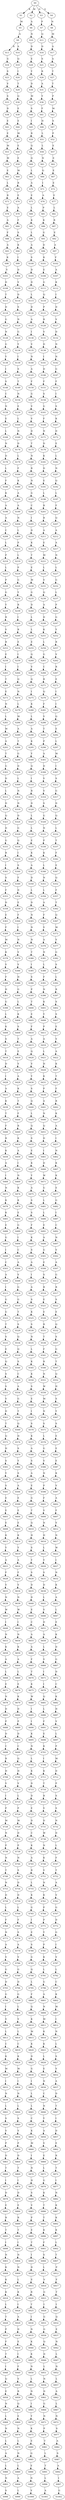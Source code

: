 strict digraph  {
	S0 -> S1 [ label = K ];
	S0 -> S2 [ label = M ];
	S0 -> S3 [ label = D ];
	S0 -> S4 [ label = S ];
	S1 -> S5 [ label = M ];
	S2 -> S6 [ label = A ];
	S3 -> S7 [ label = P ];
	S4 -> S8 [ label = N ];
	S5 -> S9 [ label = A ];
	S6 -> S10 [ label = N ];
	S7 -> S11 [ label = Q ];
	S8 -> S12 [ label = M ];
	S9 -> S13 [ label = R ];
	S9 -> S14 [ label = A ];
	S10 -> S15 [ label = D ];
	S11 -> S16 [ label = D ];
	S12 -> S17 [ label = A ];
	S13 -> S18 [ label = G ];
	S14 -> S19 [ label = Q ];
	S15 -> S20 [ label = E ];
	S16 -> S21 [ label = S ];
	S17 -> S22 [ label = A ];
	S18 -> S23 [ label = S ];
	S19 -> S24 [ label = I ];
	S20 -> S25 [ label = Y ];
	S21 -> S26 [ label = R ];
	S22 -> S27 [ label = T ];
	S23 -> S28 [ label = V ];
	S24 -> S29 [ label = T ];
	S25 -> S30 [ label = D ];
	S26 -> S31 [ label = A ];
	S27 -> S32 [ label = T ];
	S28 -> S33 [ label = S ];
	S29 -> S34 [ label = Q ];
	S30 -> S35 [ label = M ];
	S31 -> S36 [ label = Y ];
	S32 -> S37 [ label = P ];
	S33 -> S38 [ label = D ];
	S34 -> S39 [ label = E ];
	S35 -> S40 [ label = S ];
	S36 -> S41 [ label = F ];
	S37 -> S42 [ label = M ];
	S38 -> S43 [ label = E ];
	S39 -> S44 [ label = E ];
	S40 -> S45 [ label = I ];
	S41 -> S46 [ label = H ];
	S42 -> S47 [ label = S ];
	S43 -> S48 [ label = E ];
	S44 -> S49 [ label = M ];
	S45 -> S50 [ label = R ];
	S46 -> S51 [ label = L ];
	S47 -> S52 [ label = P ];
	S48 -> S53 [ label = M ];
	S49 -> S54 [ label = E ];
	S50 -> S55 [ label = Q ];
	S51 -> S56 [ label = L ];
	S52 -> S57 [ label = E ];
	S53 -> S58 [ label = M ];
	S54 -> S59 [ label = E ];
	S55 -> S60 [ label = Q ];
	S56 -> S61 [ label = N ];
	S57 -> S62 [ label = E ];
	S58 -> S63 [ label = E ];
	S59 -> S64 [ label = M ];
	S60 -> S65 [ label = L ];
	S61 -> S66 [ label = Q ];
	S62 -> S67 [ label = E ];
	S63 -> S68 [ label = L ];
	S64 -> S69 [ label = R ];
	S65 -> S70 [ label = A ];
	S66 -> S71 [ label = I ];
	S67 -> S72 [ label = E ];
	S68 -> S73 [ label = R ];
	S69 -> S74 [ label = E ];
	S70 -> S75 [ label = E ];
	S71 -> S76 [ label = A ];
	S72 -> S77 [ label = E ];
	S73 -> S78 [ label = E ];
	S74 -> S79 [ label = A ];
	S75 -> S80 [ label = L ];
	S76 -> S81 [ label = P ];
	S77 -> S82 [ label = L ];
	S78 -> S83 [ label = A ];
	S79 -> S84 [ label = F ];
	S80 -> S85 [ label = K ];
	S81 -> S86 [ label = K ];
	S82 -> S87 [ label = R ];
	S83 -> S88 [ label = F ];
	S84 -> S89 [ label = S ];
	S85 -> S90 [ label = L ];
	S86 -> S91 [ label = G ];
	S87 -> S92 [ label = E ];
	S88 -> S93 [ label = A ];
	S89 -> S94 [ label = K ];
	S90 -> S95 [ label = A ];
	S91 -> S96 [ label = D ];
	S92 -> S97 [ label = A ];
	S93 -> S98 [ label = K ];
	S94 -> S99 [ label = I ];
	S95 -> S100 [ label = S ];
	S96 -> S101 [ label = K ];
	S97 -> S102 [ label = F ];
	S98 -> S103 [ label = V ];
	S99 -> S104 [ label = D ];
	S100 -> S105 [ label = D ];
	S101 -> S106 [ label = E ];
	S102 -> S107 [ label = A ];
	S103 -> S108 [ label = D ];
	S104 -> S109 [ label = V ];
	S105 -> S110 [ label = D ];
	S106 -> S111 [ label = G ];
	S107 -> S112 [ label = K ];
	S108 -> S113 [ label = T ];
	S109 -> S114 [ label = D ];
	S110 -> S115 [ label = L ];
	S111 -> S116 [ label = Q ];
	S112 -> S117 [ label = I ];
	S113 -> S118 [ label = D ];
	S114 -> S119 [ label = S ];
	S115 -> S120 [ label = D ];
	S116 -> S121 [ label = P ];
	S117 -> S122 [ label = D ];
	S118 -> S123 [ label = G ];
	S119 -> S124 [ label = N ];
	S120 -> S125 [ label = A ];
	S121 -> S126 [ label = R ];
	S122 -> S127 [ label = V ];
	S123 -> S128 [ label = N ];
	S124 -> S129 [ label = G ];
	S125 -> S130 [ label = I ];
	S126 -> S131 [ label = V ];
	S127 -> S132 [ label = D ];
	S128 -> S133 [ label = G ];
	S129 -> S134 [ label = Y ];
	S130 -> S135 [ label = V ];
	S131 -> S136 [ label = D ];
	S132 -> S137 [ label = N ];
	S133 -> S138 [ label = Y ];
	S134 -> S139 [ label = I ];
	S135 -> S140 [ label = N ];
	S136 -> S141 [ label = I ];
	S137 -> S142 [ label = N ];
	S138 -> S143 [ label = I ];
	S139 -> S144 [ label = S ];
	S140 -> S145 [ label = A ];
	S141 -> S146 [ label = D ];
	S142 -> S147 [ label = G ];
	S143 -> S148 [ label = S ];
	S144 -> S149 [ label = T ];
	S145 -> S150 [ label = F ];
	S146 -> S151 [ label = F ];
	S147 -> S152 [ label = F ];
	S148 -> S153 [ label = C ];
	S149 -> S154 [ label = N ];
	S150 -> S155 [ label = G ];
	S151 -> S156 [ label = S ];
	S152 -> S157 [ label = I ];
	S153 -> S158 [ label = N ];
	S154 -> S159 [ label = E ];
	S155 -> S160 [ label = V ];
	S156 -> S161 [ label = G ];
	S157 -> S162 [ label = S ];
	S158 -> S163 [ label = E ];
	S159 -> S164 [ label = L ];
	S160 -> S165 [ label = V ];
	S161 -> S166 [ label = F ];
	S162 -> S167 [ label = K ];
	S163 -> S168 [ label = L ];
	S164 -> S169 [ label = N ];
	S165 -> S170 [ label = D ];
	S166 -> S171 [ label = N ];
	S167 -> S172 [ label = D ];
	S168 -> S173 [ label = N ];
	S169 -> S174 [ label = D ];
	S170 -> S175 [ label = T ];
	S171 -> S176 [ label = D ];
	S172 -> S177 [ label = E ];
	S173 -> S178 [ label = D ];
	S174 -> S179 [ label = L ];
	S175 -> S180 [ label = N ];
	S176 -> S181 [ label = K ];
	S177 -> S182 [ label = L ];
	S178 -> S183 [ label = L ];
	S179 -> S184 [ label = F ];
	S180 -> S185 [ label = R ];
	S181 -> S186 [ label = D ];
	S182 -> S187 [ label = N ];
	S183 -> S188 [ label = F ];
	S184 -> S189 [ label = K ];
	S185 -> S190 [ label = N ];
	S186 -> S191 [ label = E ];
	S187 -> S192 [ label = Q ];
	S188 -> S193 [ label = K ];
	S189 -> S194 [ label = A ];
	S190 -> S195 [ label = G ];
	S191 -> S196 [ label = L ];
	S192 -> S197 [ label = L ];
	S193 -> S198 [ label = A ];
	S194 -> S199 [ label = A ];
	S195 -> S200 [ label = C ];
	S196 -> S201 [ label = R ];
	S197 -> S202 [ label = F ];
	S198 -> S203 [ label = A ];
	S199 -> S204 [ label = N ];
	S200 -> S205 [ label = I ];
	S201 -> S206 [ label = R ];
	S202 -> S207 [ label = Q ];
	S203 -> S208 [ label = C ];
	S204 -> S209 [ label = L ];
	S205 -> S210 [ label = D ];
	S206 -> S211 [ label = A ];
	S207 -> S212 [ label = A ];
	S208 -> S213 [ label = L ];
	S209 -> S214 [ label = P ];
	S210 -> S215 [ label = K ];
	S211 -> S216 [ label = E ];
	S212 -> S217 [ label = A ];
	S213 -> S218 [ label = P ];
	S214 -> S219 [ label = L ];
	S215 -> S220 [ label = T ];
	S216 -> S221 [ label = M ];
	S217 -> S222 [ label = N ];
	S218 -> S223 [ label = L ];
	S219 -> S224 [ label = P ];
	S220 -> S225 [ label = E ];
	S221 -> S226 [ label = L ];
	S222 -> S227 [ label = L ];
	S223 -> S228 [ label = P ];
	S224 -> S229 [ label = G ];
	S225 -> S230 [ label = M ];
	S226 -> S231 [ label = V ];
	S227 -> S232 [ label = G ];
	S228 -> S233 [ label = G ];
	S229 -> S234 [ label = Y ];
	S230 -> S235 [ label = G ];
	S231 -> S236 [ label = Q ];
	S232 -> S237 [ label = L ];
	S233 -> S238 [ label = Y ];
	S234 -> S239 [ label = R ];
	S235 -> S240 [ label = D ];
	S236 -> S241 [ label = A ];
	S237 -> S242 [ label = P ];
	S238 -> S243 [ label = R ];
	S239 -> S244 [ label = I ];
	S240 -> S245 [ label = L ];
	S241 -> S246 [ label = D ];
	S242 -> S247 [ label = G ];
	S243 -> S248 [ label = V ];
	S244 -> S249 [ label = R ];
	S245 -> S250 [ label = L ];
	S246 -> S251 [ label = K ];
	S247 -> S252 [ label = Y ];
	S248 -> S253 [ label = R ];
	S249 -> S254 [ label = E ];
	S250 -> S255 [ label = E ];
	S251 -> S256 [ label = L ];
	S252 -> S257 [ label = R ];
	S253 -> S258 [ label = E ];
	S254 -> S259 [ label = I ];
	S255 -> S260 [ label = Q ];
	S256 -> S261 [ label = G ];
	S257 -> S262 [ label = V ];
	S258 -> S263 [ label = I ];
	S259 -> S264 [ label = I ];
	S260 -> S265 [ label = V ];
	S261 -> S266 [ label = C ];
	S262 -> S267 [ label = R ];
	S263 -> S268 [ label = T ];
	S264 -> S269 [ label = Q ];
	S265 -> S270 [ label = Q ];
	S266 -> S271 [ label = R ];
	S267 -> S272 [ label = E ];
	S268 -> S273 [ label = E ];
	S269 -> S274 [ label = N ];
	S270 -> S275 [ label = I ];
	S271 -> S276 [ label = Q ];
	S272 -> S277 [ label = I ];
	S273 -> S278 [ label = N ];
	S274 -> S279 [ label = L ];
	S275 -> S280 [ label = K ];
	S276 -> S281 [ label = F ];
	S277 -> S282 [ label = I ];
	S278 -> S283 [ label = L ];
	S279 -> S284 [ label = M ];
	S280 -> S285 [ label = L ];
	S281 -> S286 [ label = V ];
	S282 -> S287 [ label = Q ];
	S283 -> S288 [ label = M ];
	S284 -> S289 [ label = A ];
	S285 -> S290 [ label = A ];
	S286 -> S291 [ label = T ];
	S287 -> S292 [ label = E ];
	S288 -> S293 [ label = A ];
	S289 -> S294 [ label = T ];
	S290 -> S295 [ label = K ];
	S291 -> S296 [ label = P ];
	S292 -> S297 [ label = L ];
	S293 -> S298 [ label = T ];
	S294 -> S299 [ label = G ];
	S295 -> S300 [ label = Y ];
	S296 -> S301 [ label = A ];
	S297 -> S302 [ label = M ];
	S298 -> S303 [ label = G ];
	S299 -> S304 [ label = D ];
	S300 -> S305 [ label = Q ];
	S301 -> S306 [ label = D ];
	S302 -> S307 [ label = I ];
	S303 -> S308 [ label = D ];
	S304 -> S309 [ label = L ];
	S305 -> S310 [ label = I ];
	S306 -> S311 [ label = V ];
	S307 -> S312 [ label = S ];
	S308 -> S313 [ label = L ];
	S309 -> S314 [ label = N ];
	S310 -> S315 [ label = R ];
	S311 -> S316 [ label = V ];
	S312 -> S317 [ label = G ];
	S313 -> S318 [ label = D ];
	S314 -> S319 [ label = N ];
	S315 -> S320 [ label = D ];
	S316 -> S321 [ label = S ];
	S317 -> S322 [ label = D ];
	S318 -> S323 [ label = Q ];
	S319 -> S324 [ label = D ];
	S320 -> S325 [ label = L ];
	S321 -> S326 [ label = G ];
	S322 -> S327 [ label = Q ];
	S323 -> S328 [ label = D ];
	S324 -> S329 [ label = G ];
	S325 -> S330 [ label = L ];
	S326 -> S331 [ label = N ];
	S327 -> S332 [ label = L ];
	S328 -> S333 [ label = G ];
	S329 -> S334 [ label = Q ];
	S330 -> S335 [ label = E ];
	S331 -> S336 [ label = P ];
	S332 -> S337 [ label = T ];
	S333 -> S338 [ label = R ];
	S334 -> S339 [ label = I ];
	S335 -> S340 [ label = K ];
	S336 -> S341 [ label = K ];
	S337 -> S342 [ label = F ];
	S338 -> S343 [ label = I ];
	S339 -> S344 [ label = S ];
	S340 -> S345 [ label = A ];
	S341 -> S346 [ label = L ];
	S342 -> S347 [ label = E ];
	S343 -> S348 [ label = S ];
	S344 -> S349 [ label = F ];
	S345 -> S350 [ label = D ];
	S346 -> S351 [ label = N ];
	S347 -> S352 [ label = Q ];
	S348 -> S353 [ label = F ];
	S349 -> S354 [ label = D ];
	S350 -> S355 [ label = L ];
	S351 -> S356 [ label = L ];
	S352 -> S357 [ label = F ];
	S353 -> S358 [ label = D ];
	S354 -> S359 [ label = E ];
	S355 -> S360 [ label = D ];
	S356 -> S361 [ label = A ];
	S357 -> S362 [ label = T ];
	S358 -> S363 [ label = E ];
	S359 -> S364 [ label = F ];
	S360 -> S365 [ label = N ];
	S361 -> S366 [ label = F ];
	S362 -> S367 [ label = Q ];
	S363 -> S368 [ label = F ];
	S364 -> S369 [ label = I ];
	S365 -> S370 [ label = N ];
	S366 -> S371 [ label = V ];
	S367 -> S372 [ label = M ];
	S368 -> S373 [ label = M ];
	S369 -> S374 [ label = N ];
	S370 -> S375 [ label = N ];
	S371 -> S376 [ label = A ];
	S372 -> S377 [ label = V ];
	S373 -> S378 [ label = K ];
	S374 -> S379 [ label = V ];
	S375 -> S380 [ label = T ];
	S376 -> S381 [ label = N ];
	S377 -> S382 [ label = G ];
	S378 -> S383 [ label = V ];
	S379 -> S384 [ label = V ];
	S380 -> S385 [ label = I ];
	S381 -> S386 [ label = L ];
	S382 -> S387 [ label = S ];
	S383 -> S388 [ label = F ];
	S384 -> S389 [ label = H ];
	S385 -> S390 [ label = S ];
	S386 -> S391 [ label = F ];
	S387 -> S392 [ label = L ];
	S388 -> S393 [ label = H ];
	S389 -> S394 [ label = G ];
	S390 -> S395 [ label = P ];
	S391 -> S396 [ label = N ];
	S392 -> S397 [ label = R ];
	S393 -> S398 [ label = G ];
	S394 -> S399 [ label = L ];
	S395 -> S400 [ label = T ];
	S396 -> S401 [ label = K ];
	S397 -> S402 [ label = S ];
	S398 -> S403 [ label = L ];
	S399 -> S404 [ label = K ];
	S400 -> S405 [ label = E ];
	S401 -> S406 [ label = Y ];
	S402 -> S407 [ label = S ];
	S403 -> S408 [ label = K ];
	S404 -> S409 [ label = S ];
	S405 -> S410 [ label = F ];
	S406 -> S411 [ label = P ];
	S407 -> S412 [ label = E ];
	S408 -> S413 [ label = S ];
	S409 -> S414 [ label = T ];
	S410 -> S415 [ label = A ];
	S411 -> S416 [ label = A ];
	S412 -> S417 [ label = V ];
	S413 -> S418 [ label = T ];
	S414 -> S419 [ label = E ];
	S415 -> S420 [ label = Q ];
	S416 -> S421 [ label = L ];
	S417 -> S422 [ label = A ];
	S418 -> S423 [ label = D ];
	S419 -> S424 [ label = V ];
	S420 -> S425 [ label = V ];
	S421 -> S426 [ label = H ];
	S422 -> S427 [ label = K ];
	S423 -> S428 [ label = I ];
	S424 -> S429 [ label = A ];
	S425 -> S430 [ label = Y ];
	S426 -> S431 [ label = K ];
	S427 -> S432 [ label = T ];
	S428 -> S433 [ label = A ];
	S429 -> S434 [ label = K ];
	S430 -> S435 [ label = S ];
	S431 -> S436 [ label = P ];
	S432 -> S437 [ label = F ];
	S433 -> S438 [ label = K ];
	S434 -> S439 [ label = T ];
	S435 -> S440 [ label = Q ];
	S436 -> S441 [ label = A ];
	S437 -> S442 [ label = R ];
	S438 -> S443 [ label = T ];
	S439 -> S444 [ label = F ];
	S440 -> S445 [ label = L ];
	S441 -> S446 [ label = N ];
	S442 -> S447 [ label = K ];
	S443 -> S448 [ label = F ];
	S444 -> S449 [ label = R ];
	S445 -> S450 [ label = Q ];
	S446 -> S451 [ label = Q ];
	S447 -> S452 [ label = A ];
	S448 -> S453 [ label = R ];
	S449 -> S454 [ label = K ];
	S450 -> S455 [ label = S ];
	S451 -> S456 [ label = D ];
	S452 -> S457 [ label = I ];
	S453 -> S458 [ label = K ];
	S454 -> S459 [ label = A ];
	S455 -> S460 [ label = E ];
	S456 -> S461 [ label = I ];
	S457 -> S462 [ label = N ];
	S458 -> S463 [ label = A ];
	S459 -> S464 [ label = I ];
	S460 -> S465 [ label = K ];
	S461 -> S466 [ label = D ];
	S462 -> S467 [ label = K ];
	S463 -> S468 [ label = I ];
	S464 -> S469 [ label = N ];
	S465 -> S470 [ label = Y ];
	S466 -> S471 [ label = W ];
	S467 -> S472 [ label = K ];
	S468 -> S473 [ label = N ];
	S469 -> S474 [ label = K ];
	S470 -> S475 [ label = A ];
	S471 -> S476 [ label = G ];
	S472 -> S477 [ label = E ];
	S473 -> S478 [ label = K ];
	S474 -> S479 [ label = K ];
	S475 -> S480 [ label = S ];
	S476 -> S481 [ label = L ];
	S477 -> S482 [ label = G ];
	S478 -> S483 [ label = K ];
	S479 -> S484 [ label = E ];
	S480 -> S485 [ label = S ];
	S481 -> S486 [ label = L ];
	S482 -> S487 [ label = I ];
	S483 -> S488 [ label = E ];
	S484 -> S489 [ label = G ];
	S485 -> S490 [ label = F ];
	S486 -> S491 [ label = E ];
	S487 -> S492 [ label = C ];
	S488 -> S493 [ label = G ];
	S489 -> S494 [ label = I ];
	S490 -> S495 [ label = K ];
	S491 -> S496 [ label = A ];
	S492 -> S497 [ label = N ];
	S493 -> S498 [ label = I ];
	S494 -> S499 [ label = C ];
	S495 -> S500 [ label = S ];
	S496 -> S501 [ label = G ];
	S497 -> S502 [ label = V ];
	S498 -> S503 [ label = C ];
	S499 -> S504 [ label = A ];
	S500 -> S505 [ label = A ];
	S501 -> S506 [ label = E ];
	S502 -> S507 [ label = A ];
	S503 -> S508 [ label = A ];
	S504 -> S509 [ label = V ];
	S505 -> S510 [ label = I ];
	S506 -> S511 [ label = S ];
	S507 -> S512 [ label = G ];
	S508 -> S513 [ label = I ];
	S509 -> S514 [ label = G ];
	S510 -> S515 [ label = A ];
	S511 -> S516 [ label = R ];
	S512 -> S517 [ label = R ];
	S513 -> S518 [ label = G ];
	S514 -> S519 [ label = G ];
	S515 -> S520 [ label = S ];
	S516 -> S521 [ label = E ];
	S517 -> S522 [ label = S ];
	S518 -> S523 [ label = G ];
	S519 -> S524 [ label = T ];
	S520 -> S525 [ label = K ];
	S521 -> S526 [ label = E ];
	S522 -> S527 [ label = E ];
	S523 -> S528 [ label = T ];
	S524 -> S529 [ label = S ];
	S525 -> S530 [ label = S ];
	S526 -> S531 [ label = R ];
	S527 -> S532 [ label = Q ];
	S528 -> S533 [ label = S ];
	S529 -> S534 [ label = Q ];
	S530 -> S535 [ label = N ];
	S531 -> S536 [ label = T ];
	S532 -> S537 [ label = S ];
	S533 -> S538 [ label = E ];
	S534 -> S539 [ label = Q ];
	S535 -> S540 [ label = L ];
	S536 -> S541 [ label = F ];
	S537 -> S542 [ label = G ];
	S538 -> S543 [ label = Q ];
	S539 -> S544 [ label = S ];
	S540 -> S545 [ label = K ];
	S541 -> S546 [ label = R ];
	S542 -> S547 [ label = T ];
	S543 -> S548 [ label = S ];
	S544 -> S549 [ label = C ];
	S545 -> S550 [ label = K ];
	S546 -> S551 [ label = N ];
	S547 -> S552 [ label = Q ];
	S548 -> S553 [ label = S ];
	S549 -> S554 [ label = A ];
	S550 -> S555 [ label = S ];
	S551 -> S556 [ label = W ];
	S552 -> S557 [ label = H ];
	S553 -> S558 [ label = V ];
	S554 -> S559 [ label = G ];
	S555 -> S560 [ label = E ];
	S556 -> S561 [ label = M ];
	S557 -> S562 [ label = S ];
	S558 -> S563 [ label = D ];
	S559 -> S564 [ label = T ];
	S560 -> S565 [ label = I ];
	S561 -> S566 [ label = N ];
	S562 -> S567 [ label = Y ];
	S563 -> S568 [ label = T ];
	S564 -> S569 [ label = Q ];
	S565 -> S570 [ label = S ];
	S566 -> S571 [ label = S ];
	S567 -> S572 [ label = S ];
	S568 -> S573 [ label = Q ];
	S569 -> S574 [ label = H ];
	S570 -> S575 [ label = K ];
	S571 -> S576 [ label = L ];
	S572 -> S577 [ label = E ];
	S573 -> S578 [ label = H ];
	S574 -> S579 [ label = S ];
	S575 -> S580 [ label = A ];
	S576 -> S581 [ label = G ];
	S577 -> S582 [ label = E ];
	S578 -> S583 [ label = S ];
	S579 -> S584 [ label = Y ];
	S580 -> S585 [ label = S ];
	S581 -> S586 [ label = V ];
	S582 -> S587 [ label = E ];
	S583 -> S588 [ label = Y ];
	S584 -> S589 [ label = S ];
	S585 -> S590 [ label = A ];
	S586 -> S591 [ label = N ];
	S587 -> S592 [ label = K ];
	S588 -> S593 [ label = S ];
	S589 -> S594 [ label = A ];
	S590 -> S595 [ label = E ];
	S591 -> S596 [ label = P ];
	S592 -> S597 [ label = V ];
	S593 -> S598 [ label = E ];
	S594 -> S599 [ label = E ];
	S595 -> S600 [ label = G ];
	S596 -> S601 [ label = F ];
	S597 -> S602 [ label = A ];
	S598 -> S603 [ label = E ];
	S599 -> S604 [ label = E ];
	S600 -> S605 [ label = T ];
	S601 -> S606 [ label = V ];
	S602 -> S607 [ label = F ];
	S603 -> S608 [ label = E ];
	S604 -> S609 [ label = E ];
	S605 -> S610 [ label = Q ];
	S606 -> S611 [ label = N ];
	S607 -> S612 [ label = V ];
	S608 -> S613 [ label = K ];
	S609 -> S614 [ label = K ];
	S610 -> S615 [ label = H ];
	S611 -> S616 [ label = H ];
	S612 -> S617 [ label = N ];
	S613 -> S618 [ label = Y ];
	S614 -> S619 [ label = Y ];
	S615 -> S620 [ label = S ];
	S616 -> S621 [ label = L ];
	S617 -> S622 [ label = W ];
	S618 -> S623 [ label = A ];
	S619 -> S624 [ label = A ];
	S620 -> S625 [ label = Y ];
	S621 -> S626 [ label = Y ];
	S622 -> S627 [ label = I ];
	S623 -> S628 [ label = F ];
	S624 -> S629 [ label = F ];
	S625 -> S630 [ label = S ];
	S626 -> S631 [ label = S ];
	S627 -> S632 [ label = N ];
	S628 -> S633 [ label = V ];
	S629 -> S634 [ label = V ];
	S630 -> S635 [ label = D ];
	S631 -> S636 [ label = D ];
	S632 -> S637 [ label = K ];
	S633 -> S638 [ label = N ];
	S634 -> S639 [ label = N ];
	S635 -> S640 [ label = D ];
	S636 -> S641 [ label = L ];
	S637 -> S642 [ label = A ];
	S638 -> S643 [ label = W ];
	S639 -> S644 [ label = W ];
	S640 -> S645 [ label = E ];
	S641 -> S646 [ label = V ];
	S642 -> S647 [ label = L ];
	S643 -> S648 [ label = I ];
	S644 -> S649 [ label = I ];
	S645 -> S650 [ label = C ];
	S646 -> S651 [ label = D ];
	S647 -> S652 [ label = E ];
	S648 -> S653 [ label = N ];
	S649 -> S654 [ label = N ];
	S650 -> S655 [ label = A ];
	S651 -> S656 [ label = A ];
	S652 -> S657 [ label = K ];
	S653 -> S658 [ label = K ];
	S654 -> S659 [ label = K ];
	S655 -> S660 [ label = A ];
	S656 -> S661 [ label = L ];
	S657 -> S662 [ label = D ];
	S658 -> S663 [ label = A ];
	S659 -> S664 [ label = A ];
	S660 -> S665 [ label = F ];
	S661 -> S666 [ label = V ];
	S662 -> S667 [ label = G ];
	S663 -> S668 [ label = L ];
	S664 -> S669 [ label = L ];
	S665 -> S670 [ label = T ];
	S666 -> S671 [ label = I ];
	S667 -> S672 [ label = D ];
	S668 -> S673 [ label = E ];
	S669 -> S674 [ label = E ];
	S670 -> S675 [ label = K ];
	S671 -> S676 [ label = I ];
	S672 -> S677 [ label = C ];
	S673 -> S678 [ label = N ];
	S674 -> S679 [ label = K ];
	S675 -> S680 [ label = W ];
	S676 -> S681 [ label = Q ];
	S677 -> S682 [ label = K ];
	S678 -> S683 [ label = D ];
	S679 -> S684 [ label = D ];
	S680 -> S685 [ label = I ];
	S681 -> S686 [ label = L ];
	S682 -> S687 [ label = H ];
	S683 -> S688 [ label = P ];
	S684 -> S689 [ label = P ];
	S685 -> S690 [ label = I ];
	S686 -> S691 [ label = F ];
	S687 -> S692 [ label = V ];
	S688 -> S693 [ label = D ];
	S689 -> S694 [ label = D ];
	S690 -> S695 [ label = K ];
	S691 -> S696 [ label = E ];
	S692 -> S697 [ label = L ];
	S693 -> S698 [ label = C ];
	S694 -> S699 [ label = C ];
	S695 -> S700 [ label = N ];
	S696 -> S701 [ label = K ];
	S697 -> S702 [ label = P ];
	S698 -> S703 [ label = R ];
	S699 -> S704 [ label = Q ];
	S700 -> S705 [ label = L ];
	S701 -> S706 [ label = I ];
	S702 -> S707 [ label = M ];
	S703 -> S708 [ label = H ];
	S704 -> S709 [ label = H ];
	S705 -> S710 [ label = K ];
	S706 -> S711 [ label = K ];
	S707 -> S712 [ label = D ];
	S708 -> S713 [ label = V ];
	S709 -> S714 [ label = V ];
	S710 -> S715 [ label = D ];
	S711 -> S716 [ label = T ];
	S712 -> S717 [ label = P ];
	S713 -> S718 [ label = I ];
	S714 -> S719 [ label = L ];
	S715 -> S720 [ label = D ];
	S716 -> S721 [ label = R ];
	S717 -> S722 [ label = S ];
	S718 -> S723 [ label = P ];
	S719 -> S724 [ label = P ];
	S720 -> S725 [ label = E ];
	S721 -> S726 [ label = V ];
	S722 -> S727 [ label = S ];
	S723 -> S728 [ label = M ];
	S724 -> S729 [ label = M ];
	S725 -> S730 [ label = D ];
	S726 -> S731 [ label = D ];
	S727 -> S732 [ label = N ];
	S728 -> S733 [ label = N ];
	S729 -> S734 [ label = D ];
	S730 -> S735 [ label = C ];
	S731 -> S736 [ label = W ];
	S732 -> S737 [ label = D ];
	S733 -> S738 [ label = P ];
	S734 -> S739 [ label = P ];
	S735 -> S740 [ label = K ];
	S736 -> S741 [ label = N ];
	S737 -> S742 [ label = L ];
	S738 -> S743 [ label = N ];
	S739 -> S744 [ label = N ];
	S740 -> S745 [ label = A ];
	S741 -> S746 [ label = K ];
	S742 -> S747 [ label = F ];
	S743 -> S748 [ label = T ];
	S744 -> S749 [ label = S ];
	S745 -> S750 [ label = R ];
	S746 -> S751 [ label = V ];
	S747 -> S752 [ label = T ];
	S748 -> S753 [ label = N ];
	S749 -> S754 [ label = D ];
	S750 -> S755 [ label = L ];
	S751 -> S756 [ label = N ];
	S752 -> S757 [ label = A ];
	S753 -> S758 [ label = D ];
	S754 -> S759 [ label = D ];
	S755 -> S760 [ label = K ];
	S756 -> S761 [ label = K ];
	S757 -> S762 [ label = V ];
	S758 -> S763 [ label = L ];
	S759 -> S764 [ label = L ];
	S760 -> S765 [ label = G ];
	S761 -> S766 [ label = P ];
	S762 -> S767 [ label = G ];
	S763 -> S768 [ label = F ];
	S764 -> S769 [ label = F ];
	S765 -> S770 [ label = I ];
	S766 -> S771 [ label = P ];
	S767 -> S772 [ label = D ];
	S768 -> S773 [ label = N ];
	S769 -> S774 [ label = S ];
	S770 -> S775 [ label = E ];
	S771 -> S776 [ label = Y ];
	S772 -> S777 [ label = G ];
	S773 -> S778 [ label = A ];
	S774 -> S779 [ label = A ];
	S775 -> S780 [ label = S ];
	S776 -> S781 [ label = P ];
	S777 -> S782 [ label = I ];
	S778 -> S783 [ label = V ];
	S779 -> S784 [ label = V ];
	S780 -> S785 [ label = G ];
	S781 -> S786 [ label = K ];
	S782 -> S787 [ label = V ];
	S783 -> S788 [ label = G ];
	S784 -> S789 [ label = G ];
	S785 -> S790 [ label = Q ];
	S786 -> S791 [ label = L ];
	S787 -> S792 [ label = L ];
	S788 -> S793 [ label = D ];
	S789 -> S794 [ label = D ];
	S790 -> S795 [ label = L ];
	S791 -> S796 [ label = G ];
	S792 -> S797 [ label = C ];
	S793 -> S798 [ label = G ];
	S794 -> S799 [ label = G ];
	S795 -> S800 [ label = F ];
	S796 -> S801 [ label = A ];
	S797 -> S802 [ label = K ];
	S798 -> S803 [ label = I ];
	S799 -> S804 [ label = L ];
	S800 -> S805 [ label = Q ];
	S801 -> S806 [ label = N ];
	S802 -> S807 [ label = M ];
	S803 -> S808 [ label = V ];
	S804 -> S809 [ label = V ];
	S805 -> S810 [ label = K ];
	S806 -> S811 [ label = M ];
	S807 -> S812 [ label = I ];
	S808 -> S813 [ label = L ];
	S809 -> S814 [ label = L ];
	S810 -> S815 [ label = M ];
	S811 -> S816 [ label = K ];
	S812 -> S817 [ label = N ];
	S813 -> S818 [ label = C ];
	S814 -> S819 [ label = C ];
	S815 -> S820 [ label = K ];
	S816 -> S821 [ label = K ];
	S817 -> S822 [ label = L ];
	S818 -> S823 [ label = K ];
	S819 -> S824 [ label = K ];
	S820 -> S825 [ label = D ];
	S821 -> S826 [ label = L ];
	S822 -> S827 [ label = S ];
	S823 -> S828 [ label = M ];
	S824 -> S829 [ label = M ];
	S825 -> S830 [ label = G ];
	S826 -> S831 [ label = E ];
	S827 -> S832 [ label = V ];
	S828 -> S833 [ label = I ];
	S829 -> S834 [ label = I ];
	S830 -> S835 [ label = I ];
	S831 -> S836 [ label = N ];
	S832 -> S837 [ label = A ];
	S833 -> S838 [ label = N ];
	S834 -> S839 [ label = N ];
	S835 -> S840 [ label = L ];
	S836 -> S841 [ label = C ];
	S837 -> S842 [ label = D ];
	S838 -> S843 [ label = L ];
	S839 -> S844 [ label = L ];
	S840 -> S845 [ label = L ];
	S841 -> S846 [ label = N ];
	S842 -> S847 [ label = T ];
	S843 -> S848 [ label = S ];
	S844 -> S849 [ label = S ];
	S845 -> S850 [ label = C ];
	S846 -> S851 [ label = Y ];
	S847 -> S852 [ label = I ];
	S848 -> S853 [ label = V ];
	S849 -> S854 [ label = V ];
	S850 -> S855 [ label = K ];
	S851 -> S856 [ label = A ];
	S852 -> S857 [ label = D ];
	S853 -> S858 [ label = P ];
	S854 -> S859 [ label = P ];
	S855 -> S860 [ label = M ];
	S856 -> S861 [ label = V ];
	S857 -> S862 [ label = E ];
	S858 -> S863 [ label = D ];
	S859 -> S864 [ label = D ];
	S860 -> S865 [ label = I ];
	S861 -> S866 [ label = E ];
	S862 -> S867 [ label = R ];
	S863 -> S868 [ label = T ];
	S864 -> S869 [ label = T ];
	S865 -> S870 [ label = N ];
	S866 -> S871 [ label = L ];
	S867 -> S872 [ label = T ];
	S868 -> S873 [ label = I ];
	S869 -> S874 [ label = I ];
	S870 -> S875 [ label = H ];
	S871 -> S876 [ label = G ];
	S872 -> S877 [ label = I ];
	S873 -> S878 [ label = D ];
	S874 -> S879 [ label = D ];
	S875 -> S880 [ label = S ];
	S876 -> S881 [ label = K ];
	S877 -> S882 [ label = N ];
	S878 -> S883 [ label = E ];
	S879 -> S884 [ label = E ];
	S880 -> S885 [ label = V ];
	S881 -> S886 [ label = T ];
	S882 -> S887 [ label = K ];
	S883 -> S888 [ label = R ];
	S884 -> S889 [ label = R ];
	S885 -> S890 [ label = P ];
	S886 -> S891 [ label = T ];
	S887 -> S892 [ label = K ];
	S888 -> S893 [ label = T ];
	S889 -> S894 [ label = T ];
	S890 -> S895 [ label = E ];
	S891 -> S896 [ label = K ];
	S892 -> S897 [ label = K ];
	S893 -> S898 [ label = I ];
	S894 -> S899 [ label = I ];
	S895 -> S900 [ label = T ];
	S896 -> S901 [ label = F ];
	S897 -> S902 [ label = L ];
	S898 -> S903 [ label = N ];
	S899 -> S904 [ label = N ];
	S900 -> S905 [ label = I ];
	S901 -> S906 [ label = S ];
	S902 -> S907 [ label = T ];
	S903 -> S908 [ label = K ];
	S904 -> S909 [ label = N ];
	S905 -> S910 [ label = D ];
	S906 -> S911 [ label = L ];
	S907 -> S912 [ label = P ];
	S908 -> S913 [ label = K ];
	S909 -> S914 [ label = L ];
	S910 -> S915 [ label = E ];
	S911 -> S916 [ label = V ];
	S912 -> S917 [ label = F ];
	S913 -> S918 [ label = K ];
	S914 -> S919 [ label = K ];
	S915 -> S920 [ label = R ];
	S916 -> S921 [ label = G ];
	S917 -> S922 [ label = T ];
	S918 -> S923 [ label = L ];
	S919 -> S924 [ label = I ];
	S920 -> S925 [ label = T ];
	S921 -> S926 [ label = I ];
	S922 -> S927 [ label = I ];
	S923 -> S928 [ label = T ];
	S924 -> S929 [ label = A ];
	S925 -> S930 [ label = I ];
	S926 -> S931 [ label = G ];
	S927 -> S932 [ label = Q ];
	S928 -> S933 [ label = P ];
	S929 -> S934 [ label = D ];
	S930 -> S935 [ label = N ];
	S931 -> S936 [ label = G ];
	S932 -> S937 [ label = E ];
	S933 -> S938 [ label = F ];
	S934 -> S939 [ label = E ];
	S935 -> S940 [ label = K ];
	S936 -> S941 [ label = Q ];
	S937 -> S942 [ label = N ];
	S938 -> S943 [ label = T ];
	S939 -> S944 [ label = I ];
	S940 -> S945 [ label = K ];
	S941 -> S946 [ label = D ];
	S942 -> S947 [ label = L ];
	S943 -> S948 [ label = I ];
	S944 -> S949 [ label = F ];
	S945 -> S950 [ label = N ];
	S946 -> S951 [ label = L ];
	S947 -> S952 [ label = N ];
	S948 -> S953 [ label = Q ];
	S949 -> S954 [ label = V ];
	S950 -> S955 [ label = L ];
	S951 -> S956 [ label = N ];
	S952 -> S957 [ label = L ];
	S953 -> S958 [ label = E ];
	S954 -> S959 [ label = R ];
	S955 -> S960 [ label = N ];
	S956 -> S961 [ label = D ];
	S957 -> S962 [ label = A ];
	S958 -> S963 [ label = N ];
	S959 -> S964 [ label = Q ];
	S960 -> S965 [ label = I ];
	S961 -> S966 [ label = G ];
	S962 -> S967 [ label = L ];
	S963 -> S968 [ label = L ];
	S964 -> S969 [ label = E ];
	S965 -> S970 [ label = Y ];
	S966 -> S971 [ label = N ];
	S967 -> S972 [ label = N ];
	S968 -> S973 [ label = N ];
	S969 -> S974 [ label = N ];
	S970 -> S975 [ label = K ];
	S971 -> S976 [ label = P ];
	S972 -> S977 [ label = S ];
	S973 -> S978 [ label = L ];
	S974 -> S979 [ label = L ];
	S975 -> S980 [ label = E ];
	S976 -> S981 [ label = T ];
	S977 -> S982 [ label = A ];
	S978 -> S983 [ label = A ];
	S979 -> S984 [ label = N ];
	S980 -> S985 [ label = Q ];
	S981 -> S986 [ label = L ];
	S982 -> S987 [ label = S ];
	S983 -> S988 [ label = L ];
	S984 -> S989 [ label = L ];
	S985 -> S990 [ label = E ];
	S986 -> S991 [ label = T ];
	S987 -> S992 [ label = A ];
	S988 -> S993 [ label = N ];
	S989 -> S994 [ label = A ];
	S990 -> S995 [ label = N ];
	S991 -> S996 [ label = L ];
	S992 -> S997 [ label = I ];
	S993 -> S998 [ label = S ];
	S994 -> S999 [ label = L ];
	S995 -> S1000 [ label = V ];
	S996 -> S1001 [ label = A ];
	S997 -> S1002 [ label = G ];
}
